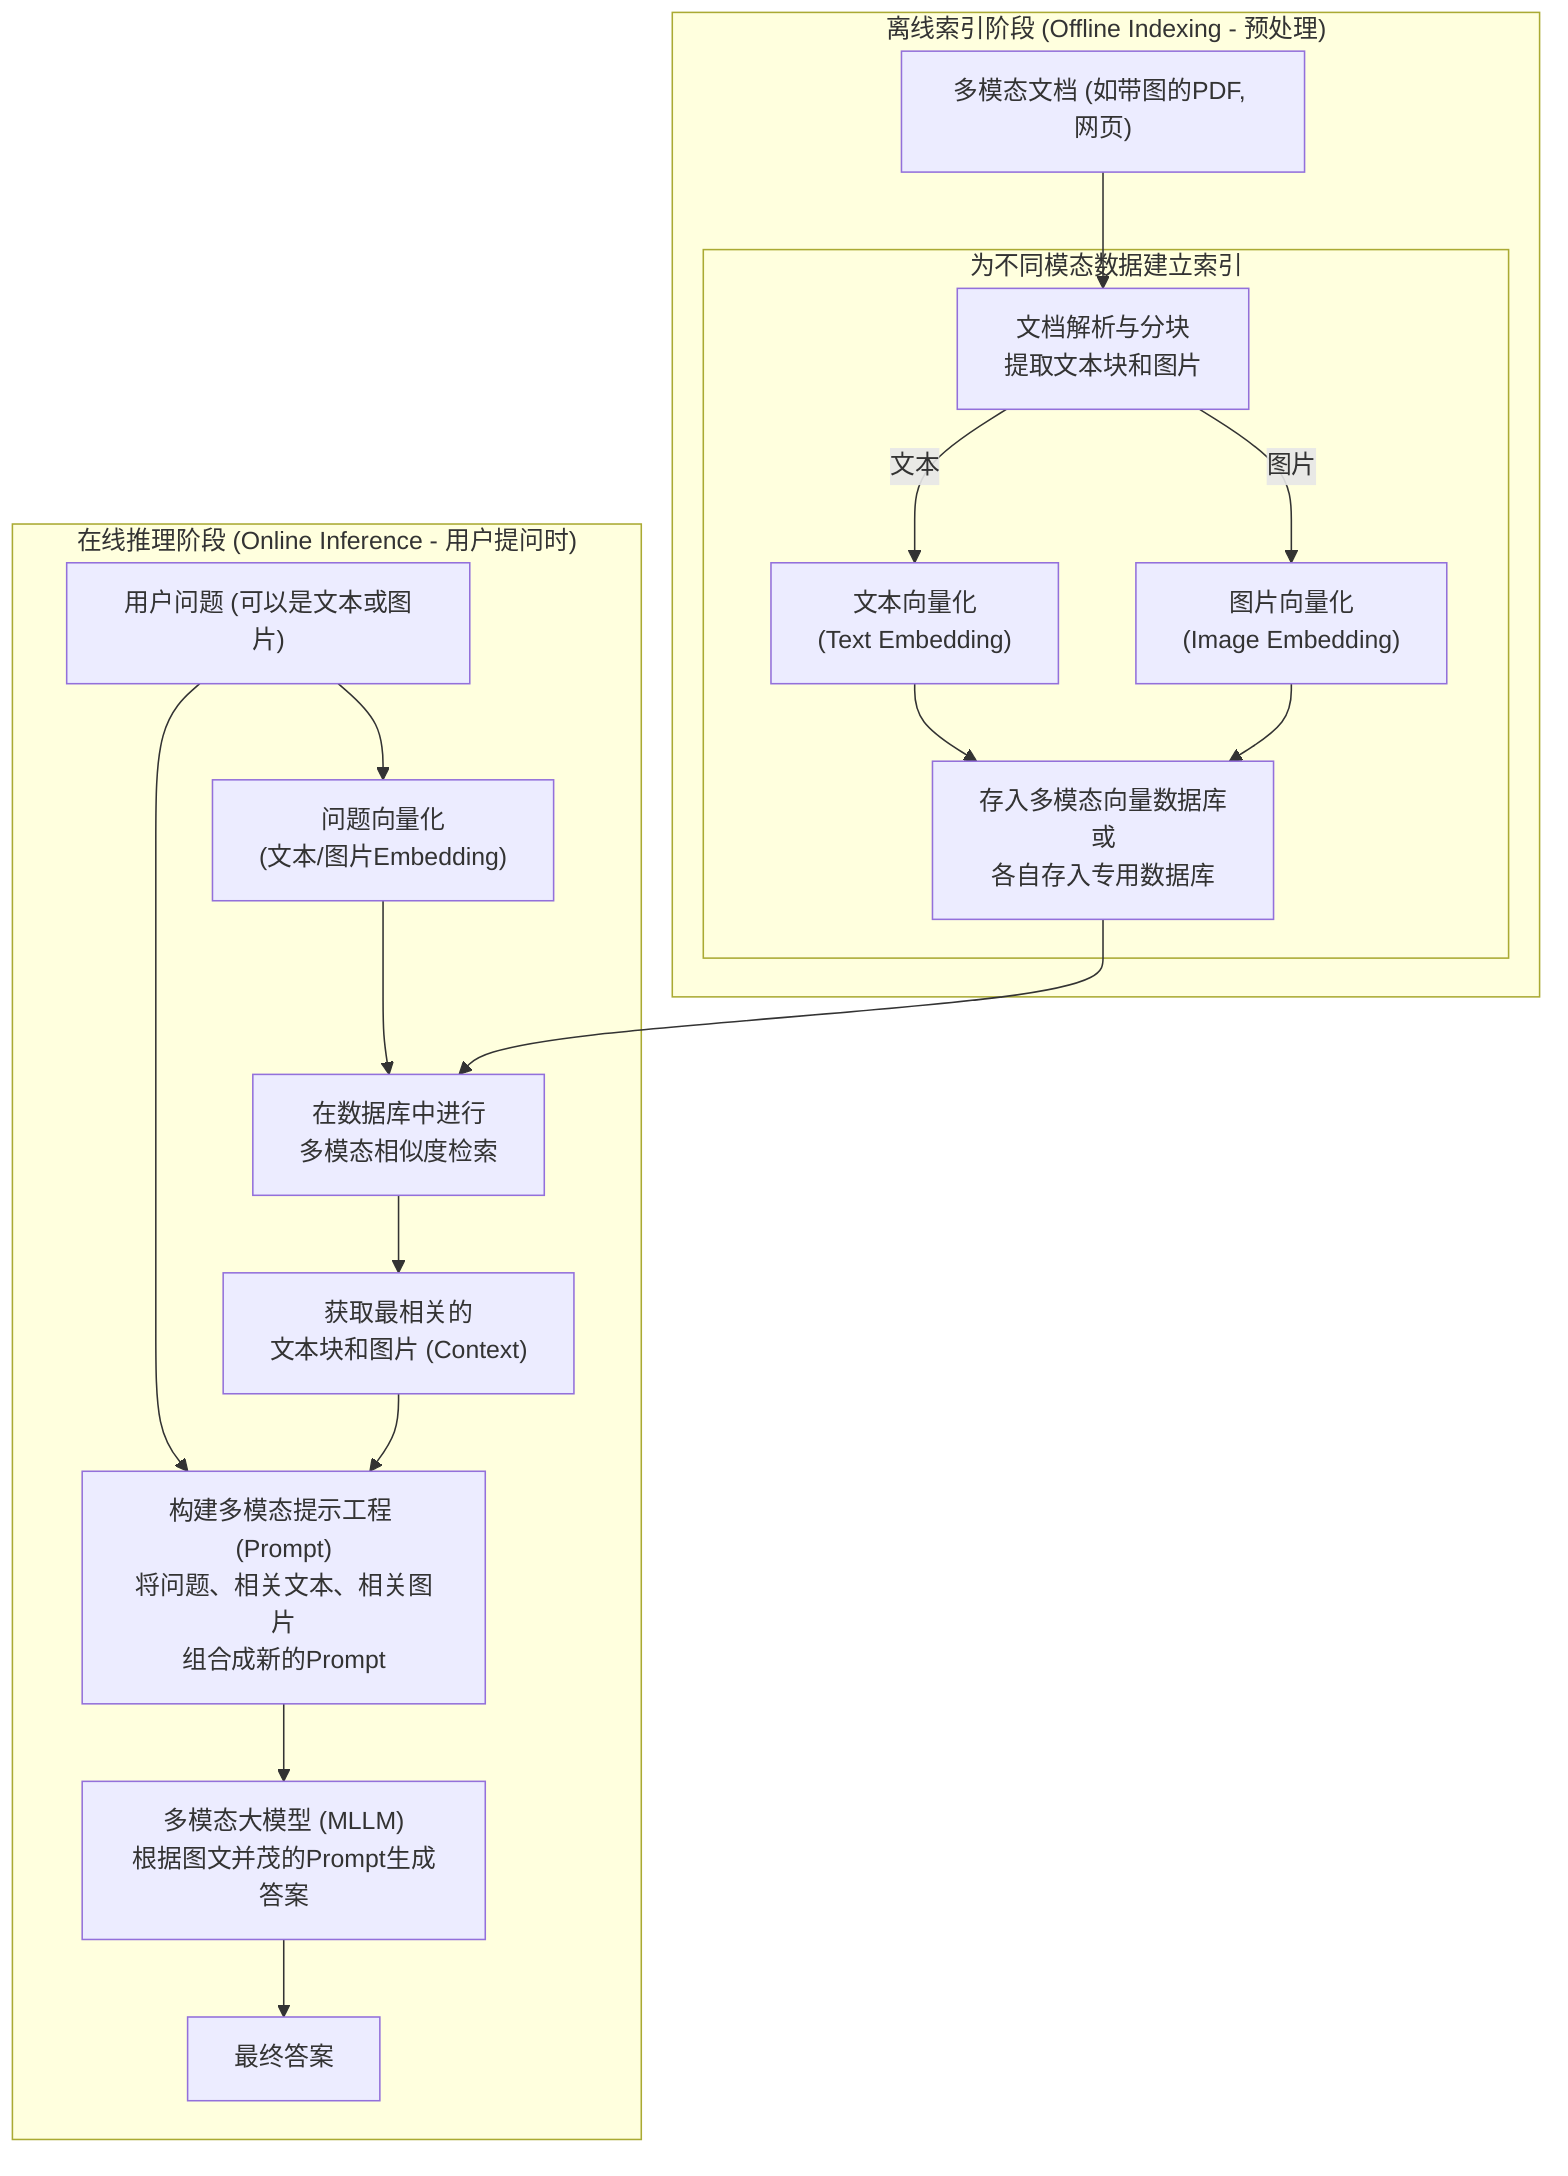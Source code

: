flowchart TD
    subgraph "离线索引阶段 (Offline Indexing - 预处理)"
        A["多模态文档 (如带图的PDF, 网页)"] --> B["文档解析与分块<br>提取文本块和图片"];
        
        subgraph "为不同模态数据建立索引"
            B -- "文本" --> C["文本向量化<br>(Text Embedding)"];
            B -- "图片" --> D["图片向量化<br>(Image Embedding)"];
            C & D --> E["存入多模态向量数据库<br>或<br>各自存入专用数据库"];
        end
    end

    subgraph "在线推理阶段 (Online Inference - 用户提问时)"
        F["用户问题 (可以是文本或图片)"] --> G["问题向量化<br>(文本/图片Embedding)"];
        G & E --> H["在数据库中进行<br>多模态相似度检索"];
        H --> I["获取最相关的<br>文本块和图片 (Context)"];
        F & I --> J["构建多模态提示工程 (Prompt)<br>将问题、相关文本、相关图片<br>组合成新的Prompt"];
        J --> K["多模态大模型 (MLLM)<br>根据图文并茂的Prompt生成答案"];
        K --> L["最终答案"];
    end